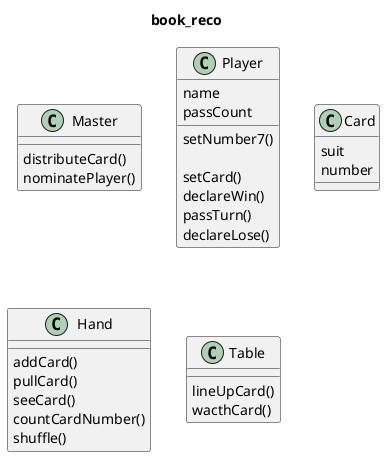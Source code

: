 @startuml book_reco files

title book_reco 

class Master{
    distributeCard()
    nominatePlayer()

}

class Player{
    name
    passCount

    setNumber7()

    setCard()
    declareWin()
    passTurn()
    declareLose()
}

class Card{
    suit
    number
}

class Hand{
    addCard()
    pullCard()
    seeCard()
    countCardNumber()
    shuffle()
}

class Table{
    lineUpCard()
    wacthCard()
}

@enduml

' _____________________________________________

@startuml PrepareGame

title ゲームの準備

Master->MasterHand:shuffle()
Master->MasterHand:draw()
Master<--MasterHand:card

Master-> Player:distributeCard()
Master-> Player:nominatePlayer()
Player->Card:getNumber()
Player<--Card:number

Player->Table:setNumber() if number == 7

Player->PlayerHand:addCard()

@enduml

' _____________________________________________